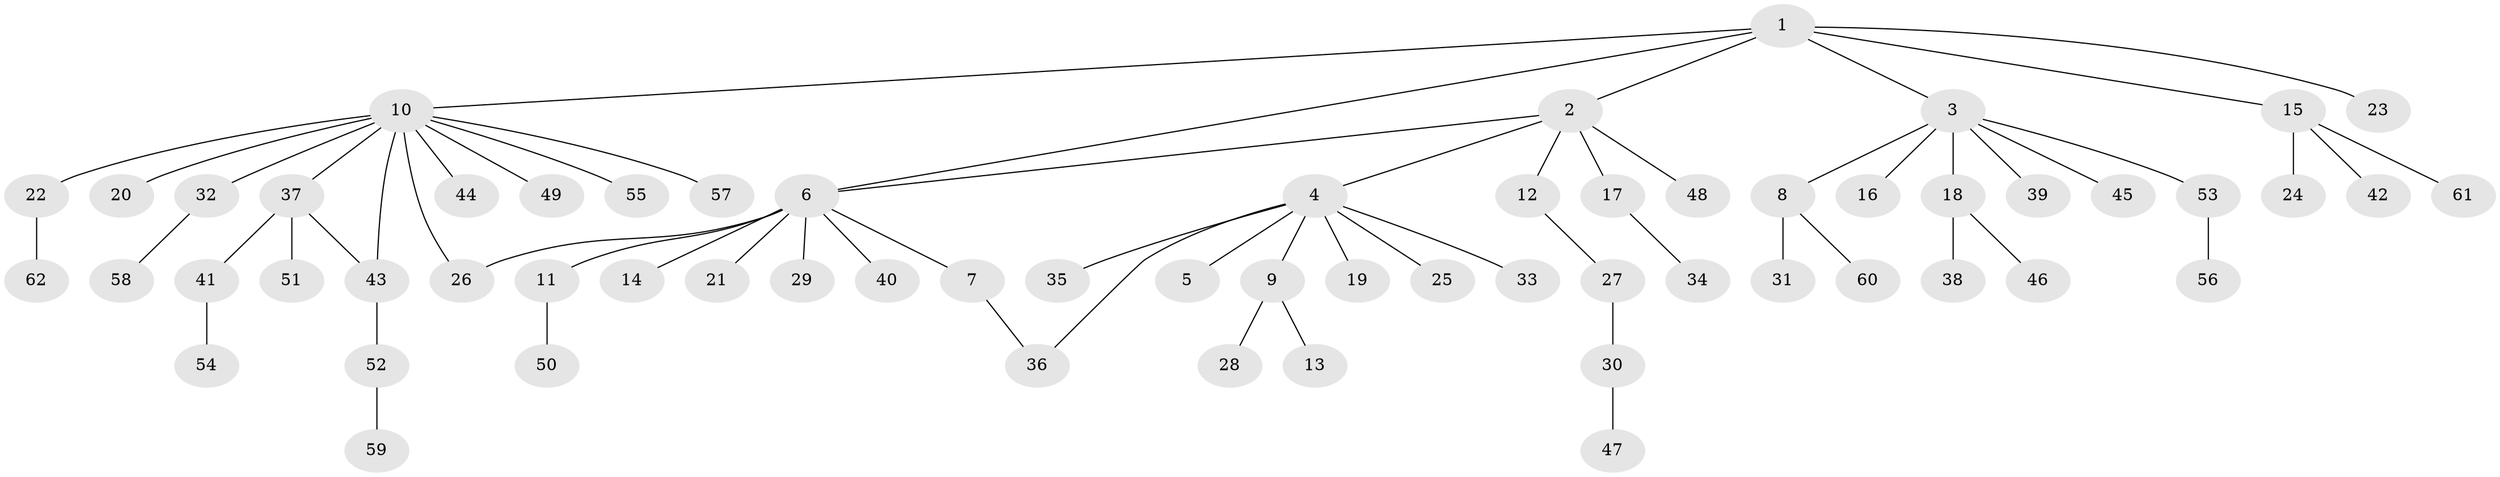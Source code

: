 // coarse degree distribution, {6: 0.06666666666666667, 7: 0.022222222222222223, 1: 0.6666666666666666, 9: 0.044444444444444446, 2: 0.15555555555555556, 3: 0.022222222222222223, 4: 0.022222222222222223}
// Generated by graph-tools (version 1.1) at 2025/51/02/27/25 19:51:59]
// undirected, 62 vertices, 65 edges
graph export_dot {
graph [start="1"]
  node [color=gray90,style=filled];
  1;
  2;
  3;
  4;
  5;
  6;
  7;
  8;
  9;
  10;
  11;
  12;
  13;
  14;
  15;
  16;
  17;
  18;
  19;
  20;
  21;
  22;
  23;
  24;
  25;
  26;
  27;
  28;
  29;
  30;
  31;
  32;
  33;
  34;
  35;
  36;
  37;
  38;
  39;
  40;
  41;
  42;
  43;
  44;
  45;
  46;
  47;
  48;
  49;
  50;
  51;
  52;
  53;
  54;
  55;
  56;
  57;
  58;
  59;
  60;
  61;
  62;
  1 -- 2;
  1 -- 3;
  1 -- 6;
  1 -- 10;
  1 -- 15;
  1 -- 23;
  2 -- 4;
  2 -- 6;
  2 -- 12;
  2 -- 17;
  2 -- 48;
  3 -- 8;
  3 -- 16;
  3 -- 18;
  3 -- 39;
  3 -- 45;
  3 -- 53;
  4 -- 5;
  4 -- 9;
  4 -- 19;
  4 -- 25;
  4 -- 33;
  4 -- 35;
  4 -- 36;
  6 -- 7;
  6 -- 11;
  6 -- 14;
  6 -- 21;
  6 -- 26;
  6 -- 29;
  6 -- 40;
  7 -- 36;
  8 -- 31;
  8 -- 60;
  9 -- 13;
  9 -- 28;
  10 -- 20;
  10 -- 22;
  10 -- 26;
  10 -- 32;
  10 -- 37;
  10 -- 43;
  10 -- 44;
  10 -- 49;
  10 -- 55;
  10 -- 57;
  11 -- 50;
  12 -- 27;
  15 -- 24;
  15 -- 42;
  15 -- 61;
  17 -- 34;
  18 -- 38;
  18 -- 46;
  22 -- 62;
  27 -- 30;
  30 -- 47;
  32 -- 58;
  37 -- 41;
  37 -- 43;
  37 -- 51;
  41 -- 54;
  43 -- 52;
  52 -- 59;
  53 -- 56;
}
